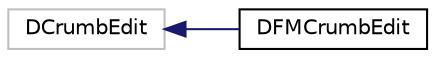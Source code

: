 digraph "类继承关系图"
{
  edge [fontname="Helvetica",fontsize="10",labelfontname="Helvetica",labelfontsize="10"];
  node [fontname="Helvetica",fontsize="10",shape=record];
  rankdir="LR";
  Node3019 [label="DCrumbEdit",height=0.2,width=0.4,color="grey75", fillcolor="white", style="filled"];
  Node3019 -> Node0 [dir="back",color="midnightblue",fontsize="10",style="solid",fontname="Helvetica"];
  Node0 [label="DFMCrumbEdit",height=0.2,width=0.4,color="black", fillcolor="white", style="filled",URL="$class_d_f_m_crumb_edit.html"];
}
